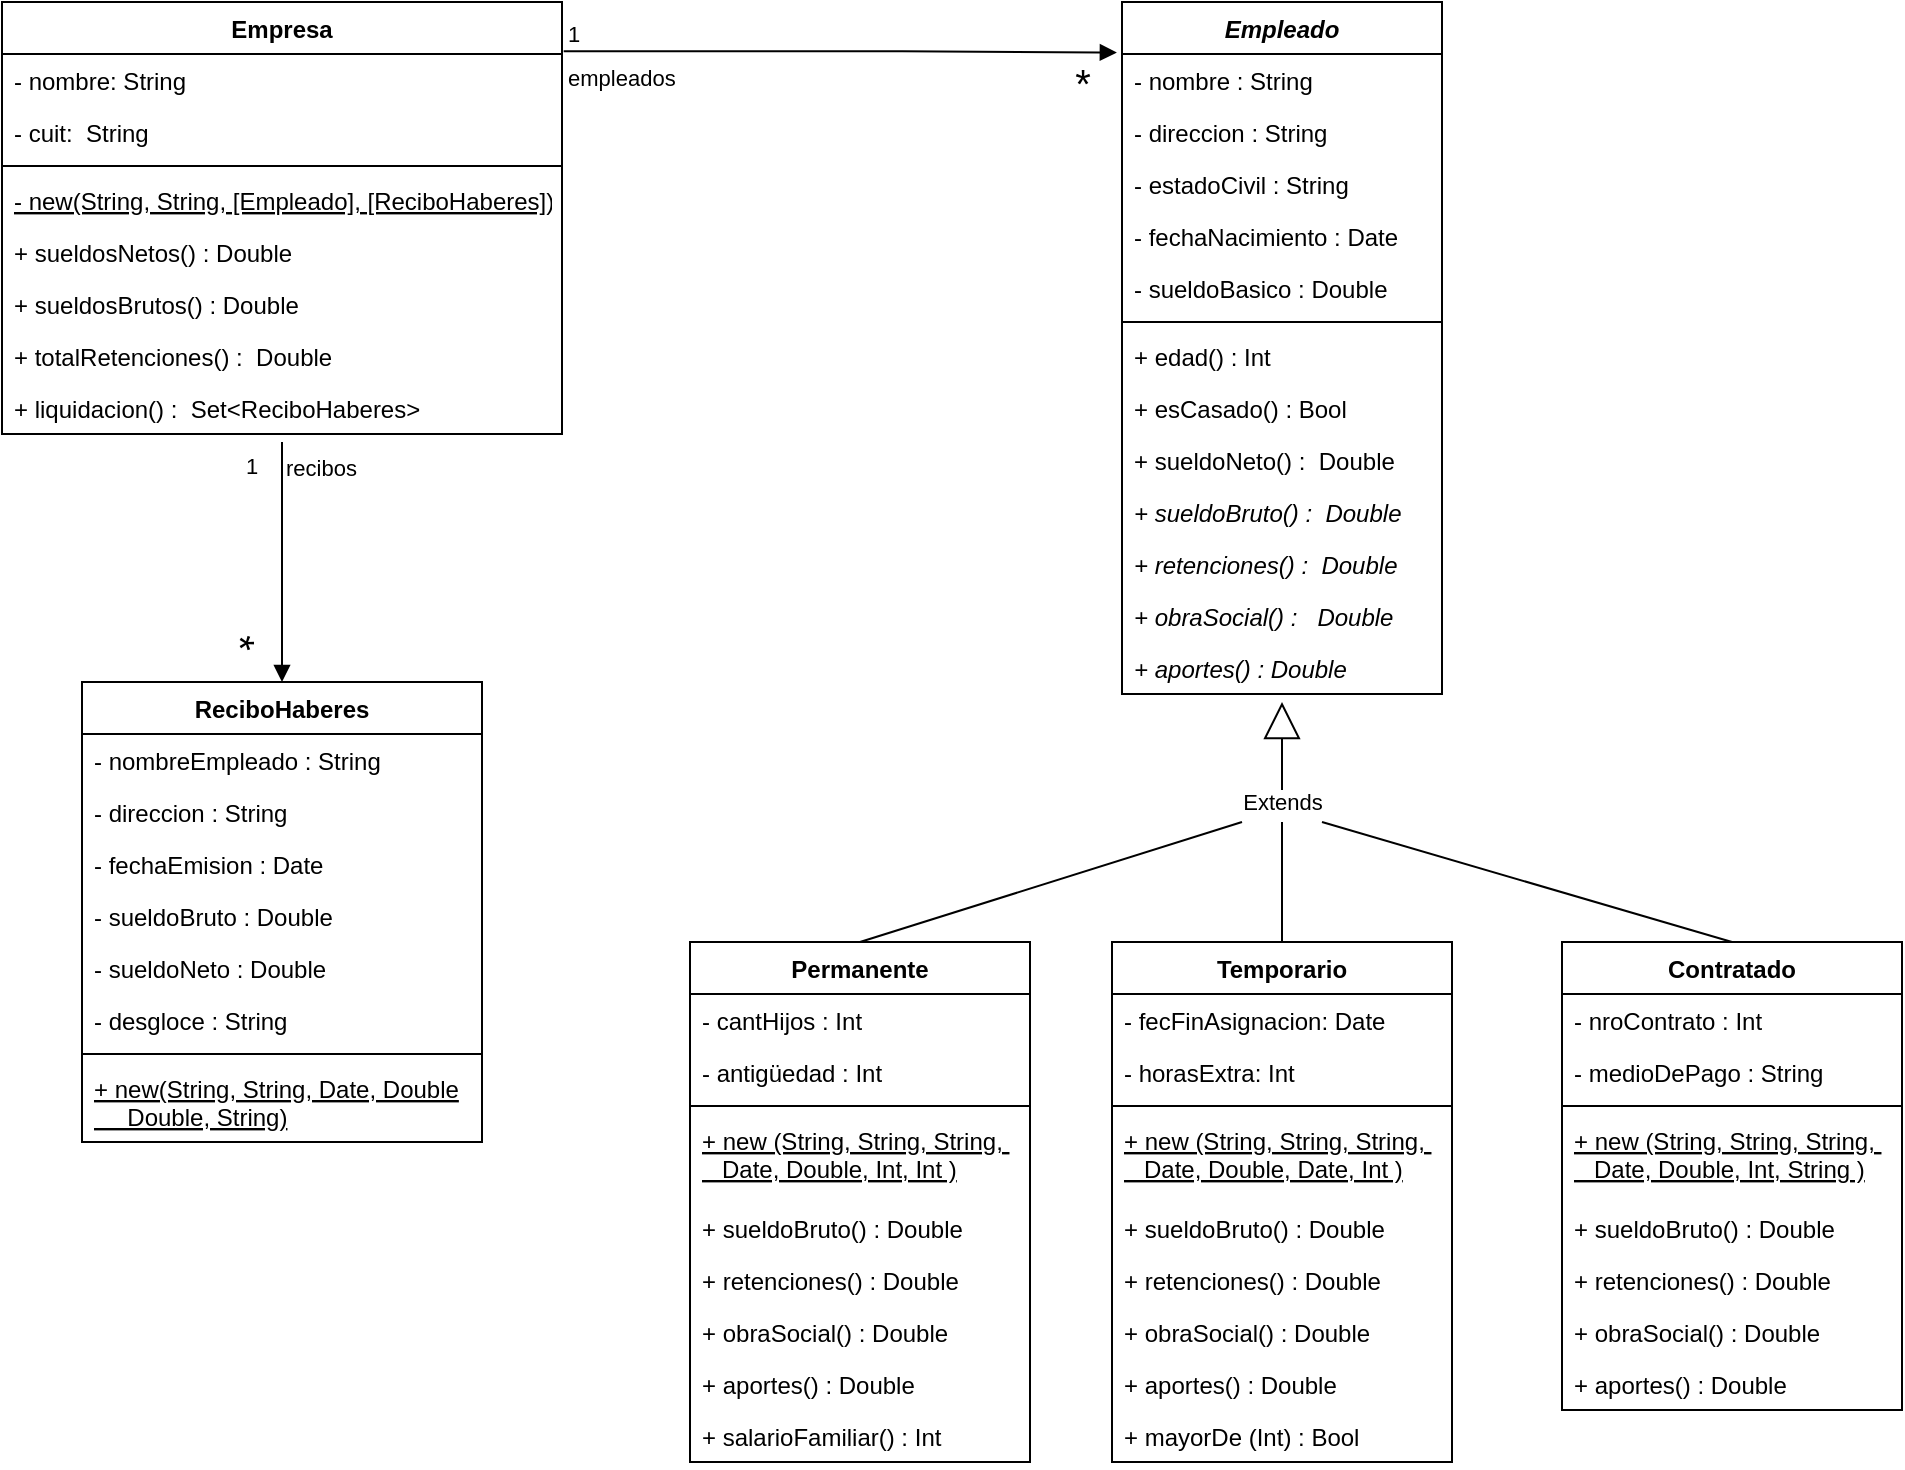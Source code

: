 <mxfile version="17.4.1" type="github">
  <diagram id="iMbxEKJE8C0Ht4zGlecQ" name="Page-1">
    <mxGraphModel dx="549" dy="509" grid="1" gridSize="10" guides="1" tooltips="1" connect="1" arrows="1" fold="1" page="1" pageScale="1" pageWidth="827" pageHeight="1169" math="0" shadow="0">
      <root>
        <mxCell id="0" />
        <mxCell id="1" parent="0" />
        <mxCell id="90B9rFCEqpF_Ux3wK60N-1" value="Empresa" style="swimlane;fontStyle=1;align=center;verticalAlign=top;childLayout=stackLayout;horizontal=1;startSize=26;horizontalStack=0;resizeParent=1;resizeParentMax=0;resizeLast=0;collapsible=1;marginBottom=0;" parent="1" vertex="1">
          <mxGeometry x="70" width="280" height="216" as="geometry" />
        </mxCell>
        <mxCell id="90B9rFCEqpF_Ux3wK60N-2" value="- nombre: String" style="text;strokeColor=none;fillColor=none;align=left;verticalAlign=top;spacingLeft=4;spacingRight=4;overflow=hidden;rotatable=0;points=[[0,0.5],[1,0.5]];portConstraint=eastwest;" parent="90B9rFCEqpF_Ux3wK60N-1" vertex="1">
          <mxGeometry y="26" width="280" height="26" as="geometry" />
        </mxCell>
        <mxCell id="M9maA-mF7Ds7Su6lYFZ4-20" value="- cuit:  String" style="text;strokeColor=none;fillColor=none;align=left;verticalAlign=top;spacingLeft=4;spacingRight=4;overflow=hidden;rotatable=0;points=[[0,0.5],[1,0.5]];portConstraint=eastwest;" vertex="1" parent="90B9rFCEqpF_Ux3wK60N-1">
          <mxGeometry y="52" width="280" height="26" as="geometry" />
        </mxCell>
        <mxCell id="90B9rFCEqpF_Ux3wK60N-3" value="" style="line;strokeWidth=1;fillColor=none;align=left;verticalAlign=middle;spacingTop=-1;spacingLeft=3;spacingRight=3;rotatable=0;labelPosition=right;points=[];portConstraint=eastwest;" parent="90B9rFCEqpF_Ux3wK60N-1" vertex="1">
          <mxGeometry y="78" width="280" height="8" as="geometry" />
        </mxCell>
        <mxCell id="90B9rFCEqpF_Ux3wK60N-43" value="- new(String, String, [Empleado], [ReciboHaberes])" style="text;strokeColor=none;fillColor=none;align=left;verticalAlign=top;spacingLeft=4;spacingRight=4;overflow=hidden;rotatable=0;points=[[0,0.5],[1,0.5]];portConstraint=eastwest;fontStyle=4" parent="90B9rFCEqpF_Ux3wK60N-1" vertex="1">
          <mxGeometry y="86" width="280" height="26" as="geometry" />
        </mxCell>
        <mxCell id="90B9rFCEqpF_Ux3wK60N-40" value="+ sueldosNetos() : Double" style="text;strokeColor=none;fillColor=none;align=left;verticalAlign=top;spacingLeft=4;spacingRight=4;overflow=hidden;rotatable=0;points=[[0,0.5],[1,0.5]];portConstraint=eastwest;" parent="90B9rFCEqpF_Ux3wK60N-1" vertex="1">
          <mxGeometry y="112" width="280" height="26" as="geometry" />
        </mxCell>
        <mxCell id="90B9rFCEqpF_Ux3wK60N-42" value="+ sueldosBrutos() : Double" style="text;strokeColor=none;fillColor=none;align=left;verticalAlign=top;spacingLeft=4;spacingRight=4;overflow=hidden;rotatable=0;points=[[0,0.5],[1,0.5]];portConstraint=eastwest;" parent="90B9rFCEqpF_Ux3wK60N-1" vertex="1">
          <mxGeometry y="138" width="280" height="26" as="geometry" />
        </mxCell>
        <mxCell id="90B9rFCEqpF_Ux3wK60N-41" value="+ totalRetenciones() :  Double" style="text;strokeColor=none;fillColor=none;align=left;verticalAlign=top;spacingLeft=4;spacingRight=4;overflow=hidden;rotatable=0;points=[[0,0.5],[1,0.5]];portConstraint=eastwest;" parent="90B9rFCEqpF_Ux3wK60N-1" vertex="1">
          <mxGeometry y="164" width="280" height="26" as="geometry" />
        </mxCell>
        <mxCell id="M9maA-mF7Ds7Su6lYFZ4-32" value="+ liquidacion() :  Set&lt;ReciboHaberes&gt;" style="text;strokeColor=none;fillColor=none;align=left;verticalAlign=top;spacingLeft=4;spacingRight=4;overflow=hidden;rotatable=0;points=[[0,0.5],[1,0.5]];portConstraint=eastwest;" vertex="1" parent="90B9rFCEqpF_Ux3wK60N-1">
          <mxGeometry y="190" width="280" height="26" as="geometry" />
        </mxCell>
        <mxCell id="90B9rFCEqpF_Ux3wK60N-8" value="empleados" style="endArrow=block;endFill=1;html=1;edgeStyle=orthogonalEdgeStyle;align=left;verticalAlign=top;rounded=0;exitX=1.003;exitY=0.114;exitDx=0;exitDy=0;exitPerimeter=0;entryX=-0.016;entryY=0.073;entryDx=0;entryDy=0;entryPerimeter=0;" parent="1" edge="1" target="90B9rFCEqpF_Ux3wK60N-10" source="90B9rFCEqpF_Ux3wK60N-1">
          <mxGeometry x="-1" relative="1" as="geometry">
            <mxPoint x="350" y="40" as="sourcePoint" />
            <mxPoint x="540" y="40" as="targetPoint" />
            <Array as="points">
              <mxPoint x="520" y="25" />
            </Array>
          </mxGeometry>
        </mxCell>
        <mxCell id="90B9rFCEqpF_Ux3wK60N-9" value="1" style="edgeLabel;resizable=0;html=1;align=left;verticalAlign=bottom;" parent="90B9rFCEqpF_Ux3wK60N-8" connectable="0" vertex="1">
          <mxGeometry x="-1" relative="1" as="geometry" />
        </mxCell>
        <mxCell id="90B9rFCEqpF_Ux3wK60N-10" value="Empleado" style="swimlane;fontStyle=3;align=center;verticalAlign=top;childLayout=stackLayout;horizontal=1;startSize=26;horizontalStack=0;resizeParent=1;resizeParentMax=0;resizeLast=0;collapsible=1;marginBottom=0;" parent="1" vertex="1">
          <mxGeometry x="630" width="160" height="346" as="geometry" />
        </mxCell>
        <mxCell id="90B9rFCEqpF_Ux3wK60N-11" value="- nombre : String" style="text;strokeColor=none;fillColor=none;align=left;verticalAlign=top;spacingLeft=4;spacingRight=4;overflow=hidden;rotatable=0;points=[[0,0.5],[1,0.5]];portConstraint=eastwest;" parent="90B9rFCEqpF_Ux3wK60N-10" vertex="1">
          <mxGeometry y="26" width="160" height="26" as="geometry" />
        </mxCell>
        <mxCell id="90B9rFCEqpF_Ux3wK60N-14" value="- direccion : String" style="text;strokeColor=none;fillColor=none;align=left;verticalAlign=top;spacingLeft=4;spacingRight=4;overflow=hidden;rotatable=0;points=[[0,0.5],[1,0.5]];portConstraint=eastwest;" parent="90B9rFCEqpF_Ux3wK60N-10" vertex="1">
          <mxGeometry y="52" width="160" height="26" as="geometry" />
        </mxCell>
        <mxCell id="90B9rFCEqpF_Ux3wK60N-15" value="- estadoCivil : String" style="text;strokeColor=none;fillColor=none;align=left;verticalAlign=top;spacingLeft=4;spacingRight=4;overflow=hidden;rotatable=0;points=[[0,0.5],[1,0.5]];portConstraint=eastwest;" parent="90B9rFCEqpF_Ux3wK60N-10" vertex="1">
          <mxGeometry y="78" width="160" height="26" as="geometry" />
        </mxCell>
        <mxCell id="90B9rFCEqpF_Ux3wK60N-16" value="- fechaNacimiento : Date" style="text;strokeColor=none;fillColor=none;align=left;verticalAlign=top;spacingLeft=4;spacingRight=4;overflow=hidden;rotatable=0;points=[[0,0.5],[1,0.5]];portConstraint=eastwest;" parent="90B9rFCEqpF_Ux3wK60N-10" vertex="1">
          <mxGeometry y="104" width="160" height="26" as="geometry" />
        </mxCell>
        <mxCell id="90B9rFCEqpF_Ux3wK60N-17" value="- sueldoBasico : Double" style="text;strokeColor=none;fillColor=none;align=left;verticalAlign=top;spacingLeft=4;spacingRight=4;overflow=hidden;rotatable=0;points=[[0,0.5],[1,0.5]];portConstraint=eastwest;" parent="90B9rFCEqpF_Ux3wK60N-10" vertex="1">
          <mxGeometry y="130" width="160" height="26" as="geometry" />
        </mxCell>
        <mxCell id="90B9rFCEqpF_Ux3wK60N-12" value="" style="line;strokeWidth=1;fillColor=none;align=left;verticalAlign=middle;spacingTop=-1;spacingLeft=3;spacingRight=3;rotatable=0;labelPosition=right;points=[];portConstraint=eastwest;" parent="90B9rFCEqpF_Ux3wK60N-10" vertex="1">
          <mxGeometry y="156" width="160" height="8" as="geometry" />
        </mxCell>
        <mxCell id="90B9rFCEqpF_Ux3wK60N-13" value="+ edad() : Int" style="text;strokeColor=none;fillColor=none;align=left;verticalAlign=top;spacingLeft=4;spacingRight=4;overflow=hidden;rotatable=0;points=[[0,0.5],[1,0.5]];portConstraint=eastwest;" parent="90B9rFCEqpF_Ux3wK60N-10" vertex="1">
          <mxGeometry y="164" width="160" height="26" as="geometry" />
        </mxCell>
        <mxCell id="M9maA-mF7Ds7Su6lYFZ4-35" value="+ esCasado() : Bool" style="text;strokeColor=none;fillColor=none;align=left;verticalAlign=top;spacingLeft=4;spacingRight=4;overflow=hidden;rotatable=0;points=[[0,0.5],[1,0.5]];portConstraint=eastwest;" vertex="1" parent="90B9rFCEqpF_Ux3wK60N-10">
          <mxGeometry y="190" width="160" height="26" as="geometry" />
        </mxCell>
        <mxCell id="90B9rFCEqpF_Ux3wK60N-31" value="+ sueldoNeto() :  Double" style="text;strokeColor=none;fillColor=none;align=left;verticalAlign=top;spacingLeft=4;spacingRight=4;overflow=hidden;rotatable=0;points=[[0,0.5],[1,0.5]];portConstraint=eastwest;fontStyle=0" parent="90B9rFCEqpF_Ux3wK60N-10" vertex="1">
          <mxGeometry y="216" width="160" height="26" as="geometry" />
        </mxCell>
        <mxCell id="90B9rFCEqpF_Ux3wK60N-18" value="+ sueldoBruto() :  Double" style="text;strokeColor=none;fillColor=none;align=left;verticalAlign=top;spacingLeft=4;spacingRight=4;overflow=hidden;rotatable=0;points=[[0,0.5],[1,0.5]];portConstraint=eastwest;fontStyle=2" parent="90B9rFCEqpF_Ux3wK60N-10" vertex="1">
          <mxGeometry y="242" width="160" height="26" as="geometry" />
        </mxCell>
        <mxCell id="90B9rFCEqpF_Ux3wK60N-32" value="+ retenciones() :  Double" style="text;strokeColor=none;fillColor=none;align=left;verticalAlign=top;spacingLeft=4;spacingRight=4;overflow=hidden;rotatable=0;points=[[0,0.5],[1,0.5]];portConstraint=eastwest;fontStyle=2" parent="90B9rFCEqpF_Ux3wK60N-10" vertex="1">
          <mxGeometry y="268" width="160" height="26" as="geometry" />
        </mxCell>
        <mxCell id="90B9rFCEqpF_Ux3wK60N-36" value="+ obraSocial() :   Double" style="text;strokeColor=none;fillColor=none;align=left;verticalAlign=top;spacingLeft=4;spacingRight=4;overflow=hidden;rotatable=0;points=[[0,0.5],[1,0.5]];portConstraint=eastwest;fontStyle=2" parent="90B9rFCEqpF_Ux3wK60N-10" vertex="1">
          <mxGeometry y="294" width="160" height="26" as="geometry" />
        </mxCell>
        <mxCell id="90B9rFCEqpF_Ux3wK60N-39" value="+ aportes() : Double" style="text;strokeColor=none;fillColor=none;align=left;verticalAlign=top;spacingLeft=4;spacingRight=4;overflow=hidden;rotatable=0;points=[[0,0.5],[1,0.5]];portConstraint=eastwest;fontStyle=2" parent="90B9rFCEqpF_Ux3wK60N-10" vertex="1">
          <mxGeometry y="320" width="160" height="26" as="geometry" />
        </mxCell>
        <mxCell id="90B9rFCEqpF_Ux3wK60N-19" value="Extends" style="endArrow=block;endSize=16;endFill=0;html=1;rounded=0;" parent="1" edge="1">
          <mxGeometry x="-1" width="160" relative="1" as="geometry">
            <mxPoint x="710" y="400" as="sourcePoint" />
            <mxPoint x="710" y="350" as="targetPoint" />
            <mxPoint as="offset" />
          </mxGeometry>
        </mxCell>
        <mxCell id="90B9rFCEqpF_Ux3wK60N-21" value="Permanente" style="swimlane;fontStyle=1;align=center;verticalAlign=top;childLayout=stackLayout;horizontal=1;startSize=26;horizontalStack=0;resizeParent=1;resizeParentMax=0;resizeLast=0;collapsible=1;marginBottom=0;" parent="1" vertex="1">
          <mxGeometry x="414" y="470" width="170" height="260" as="geometry" />
        </mxCell>
        <mxCell id="90B9rFCEqpF_Ux3wK60N-35" value="- cantHijos : Int" style="text;strokeColor=none;fillColor=none;align=left;verticalAlign=top;spacingLeft=4;spacingRight=4;overflow=hidden;rotatable=0;points=[[0,0.5],[1,0.5]];portConstraint=eastwest;" parent="90B9rFCEqpF_Ux3wK60N-21" vertex="1">
          <mxGeometry y="26" width="170" height="26" as="geometry" />
        </mxCell>
        <mxCell id="90B9rFCEqpF_Ux3wK60N-22" value="- antigüedad : Int" style="text;strokeColor=none;fillColor=none;align=left;verticalAlign=top;spacingLeft=4;spacingRight=4;overflow=hidden;rotatable=0;points=[[0,0.5],[1,0.5]];portConstraint=eastwest;" parent="90B9rFCEqpF_Ux3wK60N-21" vertex="1">
          <mxGeometry y="52" width="170" height="26" as="geometry" />
        </mxCell>
        <mxCell id="90B9rFCEqpF_Ux3wK60N-23" value="" style="line;strokeWidth=1;fillColor=none;align=left;verticalAlign=middle;spacingTop=-1;spacingLeft=3;spacingRight=3;rotatable=0;labelPosition=right;points=[];portConstraint=eastwest;" parent="90B9rFCEqpF_Ux3wK60N-21" vertex="1">
          <mxGeometry y="78" width="170" height="8" as="geometry" />
        </mxCell>
        <mxCell id="M9maA-mF7Ds7Su6lYFZ4-34" value="+ new (String, String, String, &#xa;   Date, Double, Int, Int )" style="text;strokeColor=none;fillColor=none;align=left;verticalAlign=top;spacingLeft=4;spacingRight=4;overflow=hidden;rotatable=0;points=[[0,0.5],[1,0.5]];portConstraint=eastwest;fontStyle=4" vertex="1" parent="90B9rFCEqpF_Ux3wK60N-21">
          <mxGeometry y="86" width="170" height="44" as="geometry" />
        </mxCell>
        <mxCell id="M9maA-mF7Ds7Su6lYFZ4-3" value="+ sueldoBruto() : Double" style="text;strokeColor=none;fillColor=none;align=left;verticalAlign=top;spacingLeft=4;spacingRight=4;overflow=hidden;rotatable=0;points=[[0,0.5],[1,0.5]];portConstraint=eastwest;" vertex="1" parent="90B9rFCEqpF_Ux3wK60N-21">
          <mxGeometry y="130" width="170" height="26" as="geometry" />
        </mxCell>
        <mxCell id="90B9rFCEqpF_Ux3wK60N-24" value="+ retenciones() : Double" style="text;strokeColor=none;fillColor=none;align=left;verticalAlign=top;spacingLeft=4;spacingRight=4;overflow=hidden;rotatable=0;points=[[0,0.5],[1,0.5]];portConstraint=eastwest;" parent="90B9rFCEqpF_Ux3wK60N-21" vertex="1">
          <mxGeometry y="156" width="170" height="26" as="geometry" />
        </mxCell>
        <mxCell id="M9maA-mF7Ds7Su6lYFZ4-5" value="+ obraSocial() : Double" style="text;strokeColor=none;fillColor=none;align=left;verticalAlign=top;spacingLeft=4;spacingRight=4;overflow=hidden;rotatable=0;points=[[0,0.5],[1,0.5]];portConstraint=eastwest;" vertex="1" parent="90B9rFCEqpF_Ux3wK60N-21">
          <mxGeometry y="182" width="170" height="26" as="geometry" />
        </mxCell>
        <mxCell id="M9maA-mF7Ds7Su6lYFZ4-4" value="+ aportes() : Double" style="text;strokeColor=none;fillColor=none;align=left;verticalAlign=top;spacingLeft=4;spacingRight=4;overflow=hidden;rotatable=0;points=[[0,0.5],[1,0.5]];portConstraint=eastwest;" vertex="1" parent="90B9rFCEqpF_Ux3wK60N-21">
          <mxGeometry y="208" width="170" height="26" as="geometry" />
        </mxCell>
        <mxCell id="M9maA-mF7Ds7Su6lYFZ4-2" value="+ salarioFamiliar() : Int" style="text;strokeColor=none;fillColor=none;align=left;verticalAlign=top;spacingLeft=4;spacingRight=4;overflow=hidden;rotatable=0;points=[[0,0.5],[1,0.5]];portConstraint=eastwest;" vertex="1" parent="90B9rFCEqpF_Ux3wK60N-21">
          <mxGeometry y="234" width="170" height="26" as="geometry" />
        </mxCell>
        <mxCell id="90B9rFCEqpF_Ux3wK60N-25" value="Temporario" style="swimlane;fontStyle=1;align=center;verticalAlign=top;childLayout=stackLayout;horizontal=1;startSize=26;horizontalStack=0;resizeParent=1;resizeParentMax=0;resizeLast=0;collapsible=1;marginBottom=0;" parent="1" vertex="1">
          <mxGeometry x="625" y="470" width="170" height="260" as="geometry" />
        </mxCell>
        <mxCell id="M9maA-mF7Ds7Su6lYFZ4-1" value="- fecFinAsignacion: Date" style="text;strokeColor=none;fillColor=none;align=left;verticalAlign=top;spacingLeft=4;spacingRight=4;overflow=hidden;rotatable=0;points=[[0,0.5],[1,0.5]];portConstraint=eastwest;" vertex="1" parent="90B9rFCEqpF_Ux3wK60N-25">
          <mxGeometry y="26" width="170" height="26" as="geometry" />
        </mxCell>
        <mxCell id="90B9rFCEqpF_Ux3wK60N-26" value="- horasExtra: Int" style="text;strokeColor=none;fillColor=none;align=left;verticalAlign=top;spacingLeft=4;spacingRight=4;overflow=hidden;rotatable=0;points=[[0,0.5],[1,0.5]];portConstraint=eastwest;" parent="90B9rFCEqpF_Ux3wK60N-25" vertex="1">
          <mxGeometry y="52" width="170" height="26" as="geometry" />
        </mxCell>
        <mxCell id="90B9rFCEqpF_Ux3wK60N-27" value="" style="line;strokeWidth=1;fillColor=none;align=left;verticalAlign=middle;spacingTop=-1;spacingLeft=3;spacingRight=3;rotatable=0;labelPosition=right;points=[];portConstraint=eastwest;" parent="90B9rFCEqpF_Ux3wK60N-25" vertex="1">
          <mxGeometry y="78" width="170" height="8" as="geometry" />
        </mxCell>
        <mxCell id="M9maA-mF7Ds7Su6lYFZ4-36" value="+ new (String, String, String, &#xa;   Date, Double, Date, Int )" style="text;strokeColor=none;fillColor=none;align=left;verticalAlign=top;spacingLeft=4;spacingRight=4;overflow=hidden;rotatable=0;points=[[0,0.5],[1,0.5]];portConstraint=eastwest;fontStyle=4" vertex="1" parent="90B9rFCEqpF_Ux3wK60N-25">
          <mxGeometry y="86" width="170" height="44" as="geometry" />
        </mxCell>
        <mxCell id="M9maA-mF7Ds7Su6lYFZ4-8" value="+ sueldoBruto() : Double" style="text;strokeColor=none;fillColor=none;align=left;verticalAlign=top;spacingLeft=4;spacingRight=4;overflow=hidden;rotatable=0;points=[[0,0.5],[1,0.5]];portConstraint=eastwest;" vertex="1" parent="90B9rFCEqpF_Ux3wK60N-25">
          <mxGeometry y="130" width="170" height="26" as="geometry" />
        </mxCell>
        <mxCell id="M9maA-mF7Ds7Su6lYFZ4-12" value="+ retenciones() : Double" style="text;strokeColor=none;fillColor=none;align=left;verticalAlign=top;spacingLeft=4;spacingRight=4;overflow=hidden;rotatable=0;points=[[0,0.5],[1,0.5]];portConstraint=eastwest;" vertex="1" parent="90B9rFCEqpF_Ux3wK60N-25">
          <mxGeometry y="156" width="170" height="26" as="geometry" />
        </mxCell>
        <mxCell id="M9maA-mF7Ds7Su6lYFZ4-13" value="+ obraSocial() : Double" style="text;strokeColor=none;fillColor=none;align=left;verticalAlign=top;spacingLeft=4;spacingRight=4;overflow=hidden;rotatable=0;points=[[0,0.5],[1,0.5]];portConstraint=eastwest;" vertex="1" parent="90B9rFCEqpF_Ux3wK60N-25">
          <mxGeometry y="182" width="170" height="26" as="geometry" />
        </mxCell>
        <mxCell id="M9maA-mF7Ds7Su6lYFZ4-14" value="+ aportes() : Double" style="text;strokeColor=none;fillColor=none;align=left;verticalAlign=top;spacingLeft=4;spacingRight=4;overflow=hidden;rotatable=0;points=[[0,0.5],[1,0.5]];portConstraint=eastwest;" vertex="1" parent="90B9rFCEqpF_Ux3wK60N-25">
          <mxGeometry y="208" width="170" height="26" as="geometry" />
        </mxCell>
        <mxCell id="M9maA-mF7Ds7Su6lYFZ4-37" value="+ mayorDe (Int) : Bool" style="text;strokeColor=none;fillColor=none;align=left;verticalAlign=top;spacingLeft=4;spacingRight=4;overflow=hidden;rotatable=0;points=[[0,0.5],[1,0.5]];portConstraint=eastwest;" vertex="1" parent="90B9rFCEqpF_Ux3wK60N-25">
          <mxGeometry y="234" width="170" height="26" as="geometry" />
        </mxCell>
        <mxCell id="90B9rFCEqpF_Ux3wK60N-29" value="" style="endArrow=none;html=1;rounded=0;exitX=0.5;exitY=0;exitDx=0;exitDy=0;" parent="1" source="90B9rFCEqpF_Ux3wK60N-21" edge="1">
          <mxGeometry width="50" height="50" relative="1" as="geometry">
            <mxPoint x="550" y="500" as="sourcePoint" />
            <mxPoint x="690" y="410" as="targetPoint" />
          </mxGeometry>
        </mxCell>
        <mxCell id="90B9rFCEqpF_Ux3wK60N-30" value="" style="endArrow=none;html=1;rounded=0;exitX=0.5;exitY=0;exitDx=0;exitDy=0;" parent="1" source="90B9rFCEqpF_Ux3wK60N-25" edge="1">
          <mxGeometry width="50" height="50" relative="1" as="geometry">
            <mxPoint x="510" y="450" as="sourcePoint" />
            <mxPoint x="710" y="410" as="targetPoint" />
          </mxGeometry>
        </mxCell>
        <mxCell id="M9maA-mF7Ds7Su6lYFZ4-16" value="ReciboHaberes" style="swimlane;fontStyle=1;align=center;verticalAlign=top;childLayout=stackLayout;horizontal=1;startSize=26;horizontalStack=0;resizeParent=1;resizeParentMax=0;resizeLast=0;collapsible=1;marginBottom=0;" vertex="1" parent="1">
          <mxGeometry x="110" y="340" width="200" height="230" as="geometry" />
        </mxCell>
        <mxCell id="M9maA-mF7Ds7Su6lYFZ4-17" value="- nombreEmpleado : String" style="text;strokeColor=none;fillColor=none;align=left;verticalAlign=top;spacingLeft=4;spacingRight=4;overflow=hidden;rotatable=0;points=[[0,0.5],[1,0.5]];portConstraint=eastwest;" vertex="1" parent="M9maA-mF7Ds7Su6lYFZ4-16">
          <mxGeometry y="26" width="200" height="26" as="geometry" />
        </mxCell>
        <mxCell id="M9maA-mF7Ds7Su6lYFZ4-27" value="- direccion : String" style="text;strokeColor=none;fillColor=none;align=left;verticalAlign=top;spacingLeft=4;spacingRight=4;overflow=hidden;rotatable=0;points=[[0,0.5],[1,0.5]];portConstraint=eastwest;" vertex="1" parent="M9maA-mF7Ds7Su6lYFZ4-16">
          <mxGeometry y="52" width="200" height="26" as="geometry" />
        </mxCell>
        <mxCell id="M9maA-mF7Ds7Su6lYFZ4-28" value="- fechaEmision : Date" style="text;strokeColor=none;fillColor=none;align=left;verticalAlign=top;spacingLeft=4;spacingRight=4;overflow=hidden;rotatable=0;points=[[0,0.5],[1,0.5]];portConstraint=eastwest;" vertex="1" parent="M9maA-mF7Ds7Su6lYFZ4-16">
          <mxGeometry y="78" width="200" height="26" as="geometry" />
        </mxCell>
        <mxCell id="M9maA-mF7Ds7Su6lYFZ4-30" value="- sueldoBruto : Double" style="text;strokeColor=none;fillColor=none;align=left;verticalAlign=top;spacingLeft=4;spacingRight=4;overflow=hidden;rotatable=0;points=[[0,0.5],[1,0.5]];portConstraint=eastwest;" vertex="1" parent="M9maA-mF7Ds7Su6lYFZ4-16">
          <mxGeometry y="104" width="200" height="26" as="geometry" />
        </mxCell>
        <mxCell id="M9maA-mF7Ds7Su6lYFZ4-31" value="- sueldoNeto : Double" style="text;strokeColor=none;fillColor=none;align=left;verticalAlign=top;spacingLeft=4;spacingRight=4;overflow=hidden;rotatable=0;points=[[0,0.5],[1,0.5]];portConstraint=eastwest;" vertex="1" parent="M9maA-mF7Ds7Su6lYFZ4-16">
          <mxGeometry y="130" width="200" height="26" as="geometry" />
        </mxCell>
        <mxCell id="M9maA-mF7Ds7Su6lYFZ4-29" value="- desgloce : String" style="text;strokeColor=none;fillColor=none;align=left;verticalAlign=top;spacingLeft=4;spacingRight=4;overflow=hidden;rotatable=0;points=[[0,0.5],[1,0.5]];portConstraint=eastwest;" vertex="1" parent="M9maA-mF7Ds7Su6lYFZ4-16">
          <mxGeometry y="156" width="200" height="26" as="geometry" />
        </mxCell>
        <mxCell id="M9maA-mF7Ds7Su6lYFZ4-18" value="" style="line;strokeWidth=1;fillColor=none;align=left;verticalAlign=middle;spacingTop=-1;spacingLeft=3;spacingRight=3;rotatable=0;labelPosition=right;points=[];portConstraint=eastwest;" vertex="1" parent="M9maA-mF7Ds7Su6lYFZ4-16">
          <mxGeometry y="182" width="200" height="8" as="geometry" />
        </mxCell>
        <mxCell id="M9maA-mF7Ds7Su6lYFZ4-19" value="+ new(String, String, Date, Double&#xa;     Double, String)" style="text;strokeColor=none;fillColor=none;align=left;verticalAlign=top;spacingLeft=4;spacingRight=4;overflow=hidden;rotatable=0;points=[[0,0.5],[1,0.5]];portConstraint=eastwest;fontStyle=4" vertex="1" parent="M9maA-mF7Ds7Su6lYFZ4-16">
          <mxGeometry y="190" width="200" height="40" as="geometry" />
        </mxCell>
        <mxCell id="M9maA-mF7Ds7Su6lYFZ4-21" value="recibos" style="endArrow=block;endFill=1;html=1;edgeStyle=orthogonalEdgeStyle;align=left;verticalAlign=top;rounded=0;entryX=0.5;entryY=0;entryDx=0;entryDy=0;" edge="1" parent="1" target="M9maA-mF7Ds7Su6lYFZ4-16">
          <mxGeometry x="-1" relative="1" as="geometry">
            <mxPoint x="210" y="220" as="sourcePoint" />
            <mxPoint x="200" y="280" as="targetPoint" />
            <Array as="points">
              <mxPoint x="210" y="220" />
            </Array>
            <mxPoint as="offset" />
          </mxGeometry>
        </mxCell>
        <mxCell id="M9maA-mF7Ds7Su6lYFZ4-22" value="1" style="edgeLabel;resizable=0;html=1;align=left;verticalAlign=bottom;" connectable="0" vertex="1" parent="M9maA-mF7Ds7Su6lYFZ4-21">
          <mxGeometry x="-1" relative="1" as="geometry">
            <mxPoint x="-20" y="20" as="offset" />
          </mxGeometry>
        </mxCell>
        <mxCell id="M9maA-mF7Ds7Su6lYFZ4-25" value="&lt;font style=&quot;font-size: 20px&quot;&gt;*&lt;/font&gt;" style="text;html=1;align=center;verticalAlign=middle;resizable=0;points=[];autosize=1;strokeColor=none;fillColor=none;" vertex="1" parent="1">
          <mxGeometry x="600" y="30" width="20" height="20" as="geometry" />
        </mxCell>
        <mxCell id="M9maA-mF7Ds7Su6lYFZ4-26" value="&lt;font style=&quot;font-size: 20px&quot;&gt;*&lt;/font&gt;" style="text;html=1;align=center;verticalAlign=middle;resizable=0;points=[];autosize=1;strokeColor=none;fillColor=none;rotation=90;" vertex="1" parent="1">
          <mxGeometry x="180" y="310" width="20" height="20" as="geometry" />
        </mxCell>
        <mxCell id="M9maA-mF7Ds7Su6lYFZ4-42" value="Contratado" style="swimlane;fontStyle=1;align=center;verticalAlign=top;childLayout=stackLayout;horizontal=1;startSize=26;horizontalStack=0;resizeParent=1;resizeParentMax=0;resizeLast=0;collapsible=1;marginBottom=0;" vertex="1" parent="1">
          <mxGeometry x="850" y="470" width="170" height="234" as="geometry" />
        </mxCell>
        <mxCell id="M9maA-mF7Ds7Su6lYFZ4-43" value="- nroContrato : Int" style="text;strokeColor=none;fillColor=none;align=left;verticalAlign=top;spacingLeft=4;spacingRight=4;overflow=hidden;rotatable=0;points=[[0,0.5],[1,0.5]];portConstraint=eastwest;" vertex="1" parent="M9maA-mF7Ds7Su6lYFZ4-42">
          <mxGeometry y="26" width="170" height="26" as="geometry" />
        </mxCell>
        <mxCell id="M9maA-mF7Ds7Su6lYFZ4-44" value="- medioDePago : String" style="text;strokeColor=none;fillColor=none;align=left;verticalAlign=top;spacingLeft=4;spacingRight=4;overflow=hidden;rotatable=0;points=[[0,0.5],[1,0.5]];portConstraint=eastwest;" vertex="1" parent="M9maA-mF7Ds7Su6lYFZ4-42">
          <mxGeometry y="52" width="170" height="26" as="geometry" />
        </mxCell>
        <mxCell id="M9maA-mF7Ds7Su6lYFZ4-45" value="" style="line;strokeWidth=1;fillColor=none;align=left;verticalAlign=middle;spacingTop=-1;spacingLeft=3;spacingRight=3;rotatable=0;labelPosition=right;points=[];portConstraint=eastwest;" vertex="1" parent="M9maA-mF7Ds7Su6lYFZ4-42">
          <mxGeometry y="78" width="170" height="8" as="geometry" />
        </mxCell>
        <mxCell id="M9maA-mF7Ds7Su6lYFZ4-46" value="+ new (String, String, String, &#xa;   Date, Double, Int, String )" style="text;strokeColor=none;fillColor=none;align=left;verticalAlign=top;spacingLeft=4;spacingRight=4;overflow=hidden;rotatable=0;points=[[0,0.5],[1,0.5]];portConstraint=eastwest;fontStyle=4" vertex="1" parent="M9maA-mF7Ds7Su6lYFZ4-42">
          <mxGeometry y="86" width="170" height="44" as="geometry" />
        </mxCell>
        <mxCell id="M9maA-mF7Ds7Su6lYFZ4-47" value="+ sueldoBruto() : Double" style="text;strokeColor=none;fillColor=none;align=left;verticalAlign=top;spacingLeft=4;spacingRight=4;overflow=hidden;rotatable=0;points=[[0,0.5],[1,0.5]];portConstraint=eastwest;" vertex="1" parent="M9maA-mF7Ds7Su6lYFZ4-42">
          <mxGeometry y="130" width="170" height="26" as="geometry" />
        </mxCell>
        <mxCell id="M9maA-mF7Ds7Su6lYFZ4-48" value="+ retenciones() : Double" style="text;strokeColor=none;fillColor=none;align=left;verticalAlign=top;spacingLeft=4;spacingRight=4;overflow=hidden;rotatable=0;points=[[0,0.5],[1,0.5]];portConstraint=eastwest;" vertex="1" parent="M9maA-mF7Ds7Su6lYFZ4-42">
          <mxGeometry y="156" width="170" height="26" as="geometry" />
        </mxCell>
        <mxCell id="M9maA-mF7Ds7Su6lYFZ4-49" value="+ obraSocial() : Double" style="text;strokeColor=none;fillColor=none;align=left;verticalAlign=top;spacingLeft=4;spacingRight=4;overflow=hidden;rotatable=0;points=[[0,0.5],[1,0.5]];portConstraint=eastwest;" vertex="1" parent="M9maA-mF7Ds7Su6lYFZ4-42">
          <mxGeometry y="182" width="170" height="26" as="geometry" />
        </mxCell>
        <mxCell id="M9maA-mF7Ds7Su6lYFZ4-50" value="+ aportes() : Double" style="text;strokeColor=none;fillColor=none;align=left;verticalAlign=top;spacingLeft=4;spacingRight=4;overflow=hidden;rotatable=0;points=[[0,0.5],[1,0.5]];portConstraint=eastwest;" vertex="1" parent="M9maA-mF7Ds7Su6lYFZ4-42">
          <mxGeometry y="208" width="170" height="26" as="geometry" />
        </mxCell>
        <mxCell id="M9maA-mF7Ds7Su6lYFZ4-52" value="" style="endArrow=none;html=1;rounded=0;exitX=0.5;exitY=0;exitDx=0;exitDy=0;" edge="1" parent="1" source="M9maA-mF7Ds7Su6lYFZ4-42">
          <mxGeometry width="50" height="50" relative="1" as="geometry">
            <mxPoint x="509" y="480" as="sourcePoint" />
            <mxPoint x="730" y="410" as="targetPoint" />
          </mxGeometry>
        </mxCell>
      </root>
    </mxGraphModel>
  </diagram>
</mxfile>
